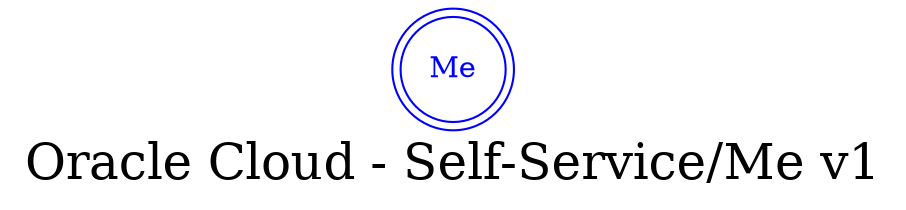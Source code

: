 digraph LexiconGraph {
graph[label="Oracle Cloud - Self-Service/Me v1", fontsize=24]
splines=true
"Me" [color=blue, fontcolor=blue, shape=doublecircle]
}
